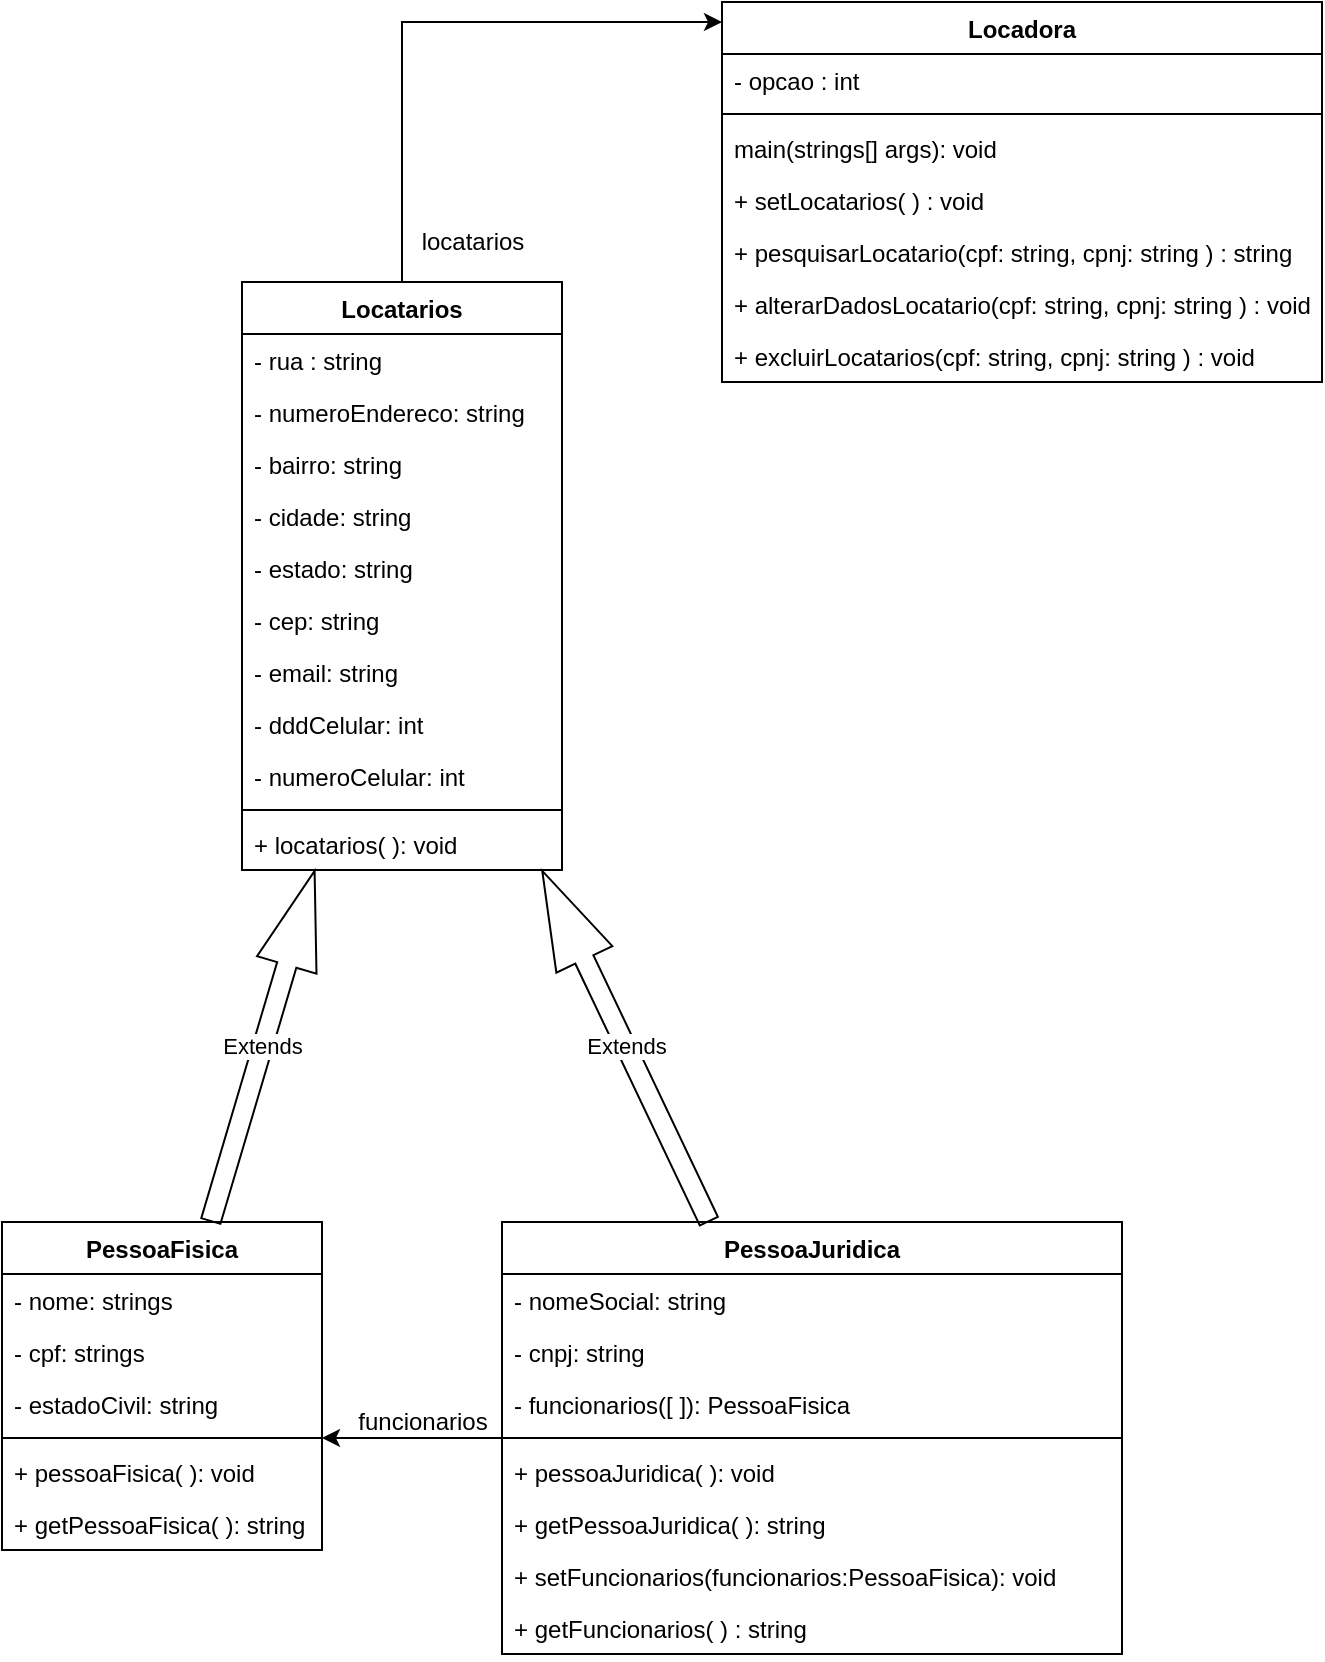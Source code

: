 <mxfile version="17.1.3" type="github">
  <diagram id="DYdMjbbue87P6Itl6-tM" name="Page-1">
    <mxGraphModel dx="1483" dy="484" grid="1" gridSize="10" guides="1" tooltips="1" connect="1" arrows="1" fold="1" page="1" pageScale="1" pageWidth="827" pageHeight="1169" math="0" shadow="0">
      <root>
        <mxCell id="0" />
        <mxCell id="1" parent="0" />
        <mxCell id="17DwHin3U5vWT7smk47m-1" value="Locadora" style="swimlane;fontStyle=1;align=center;verticalAlign=top;childLayout=stackLayout;horizontal=1;startSize=26;horizontalStack=0;resizeParent=1;resizeParentMax=0;resizeLast=0;collapsible=1;marginBottom=0;" parent="1" vertex="1">
          <mxGeometry x="320" y="20" width="300" height="190" as="geometry" />
        </mxCell>
        <mxCell id="17DwHin3U5vWT7smk47m-2" value="- opcao : int" style="text;strokeColor=none;fillColor=none;align=left;verticalAlign=top;spacingLeft=4;spacingRight=4;overflow=hidden;rotatable=0;points=[[0,0.5],[1,0.5]];portConstraint=eastwest;" parent="17DwHin3U5vWT7smk47m-1" vertex="1">
          <mxGeometry y="26" width="300" height="26" as="geometry" />
        </mxCell>
        <mxCell id="17DwHin3U5vWT7smk47m-3" value="" style="line;strokeWidth=1;fillColor=none;align=left;verticalAlign=middle;spacingTop=-1;spacingLeft=3;spacingRight=3;rotatable=0;labelPosition=right;points=[];portConstraint=eastwest;" parent="17DwHin3U5vWT7smk47m-1" vertex="1">
          <mxGeometry y="52" width="300" height="8" as="geometry" />
        </mxCell>
        <mxCell id="17DwHin3U5vWT7smk47m-4" value="main(strings[] args): void" style="text;strokeColor=none;fillColor=none;align=left;verticalAlign=top;spacingLeft=4;spacingRight=4;overflow=hidden;rotatable=0;points=[[0,0.5],[1,0.5]];portConstraint=eastwest;" parent="17DwHin3U5vWT7smk47m-1" vertex="1">
          <mxGeometry y="60" width="300" height="26" as="geometry" />
        </mxCell>
        <mxCell id="23WdemEhtOeINSBTlN_h-43" value="+ setLocatarios( ) : void" style="text;strokeColor=none;fillColor=none;align=left;verticalAlign=top;spacingLeft=4;spacingRight=4;overflow=hidden;rotatable=0;points=[[0,0.5],[1,0.5]];portConstraint=eastwest;" vertex="1" parent="17DwHin3U5vWT7smk47m-1">
          <mxGeometry y="86" width="300" height="26" as="geometry" />
        </mxCell>
        <mxCell id="23WdemEhtOeINSBTlN_h-44" value="+ pesquisarLocatario(cpf: string, cpnj: string ) : string" style="text;strokeColor=none;fillColor=none;align=left;verticalAlign=top;spacingLeft=4;spacingRight=4;overflow=hidden;rotatable=0;points=[[0,0.5],[1,0.5]];portConstraint=eastwest;" vertex="1" parent="17DwHin3U5vWT7smk47m-1">
          <mxGeometry y="112" width="300" height="26" as="geometry" />
        </mxCell>
        <mxCell id="23WdemEhtOeINSBTlN_h-46" value="+ alterarDadosLocatario(cpf: string, cpnj: string ) : void" style="text;strokeColor=none;fillColor=none;align=left;verticalAlign=top;spacingLeft=4;spacingRight=4;overflow=hidden;rotatable=0;points=[[0,0.5],[1,0.5]];portConstraint=eastwest;" vertex="1" parent="17DwHin3U5vWT7smk47m-1">
          <mxGeometry y="138" width="300" height="26" as="geometry" />
        </mxCell>
        <mxCell id="23WdemEhtOeINSBTlN_h-47" value="+ excluirLocatarios(cpf: string, cpnj: string ) : void" style="text;strokeColor=none;fillColor=none;align=left;verticalAlign=top;spacingLeft=4;spacingRight=4;overflow=hidden;rotatable=0;points=[[0,0.5],[1,0.5]];portConstraint=eastwest;" vertex="1" parent="17DwHin3U5vWT7smk47m-1">
          <mxGeometry y="164" width="300" height="26" as="geometry" />
        </mxCell>
        <mxCell id="23WdemEhtOeINSBTlN_h-23" style="edgeStyle=orthogonalEdgeStyle;rounded=0;orthogonalLoop=1;jettySize=auto;html=1;exitX=0.5;exitY=0;exitDx=0;exitDy=0;" edge="1" parent="1" source="23WdemEhtOeINSBTlN_h-1" target="17DwHin3U5vWT7smk47m-1">
          <mxGeometry relative="1" as="geometry">
            <mxPoint x="310" y="40" as="targetPoint" />
            <Array as="points">
              <mxPoint x="160" y="30" />
            </Array>
          </mxGeometry>
        </mxCell>
        <mxCell id="23WdemEhtOeINSBTlN_h-1" value="Locatarios" style="swimlane;fontStyle=1;align=center;verticalAlign=top;childLayout=stackLayout;horizontal=1;startSize=26;horizontalStack=0;resizeParent=1;resizeParentMax=0;resizeLast=0;collapsible=1;marginBottom=0;" vertex="1" parent="1">
          <mxGeometry x="80" y="160" width="160" height="294" as="geometry" />
        </mxCell>
        <mxCell id="23WdemEhtOeINSBTlN_h-2" value="- rua : string" style="text;strokeColor=none;fillColor=none;align=left;verticalAlign=top;spacingLeft=4;spacingRight=4;overflow=hidden;rotatable=0;points=[[0,0.5],[1,0.5]];portConstraint=eastwest;" vertex="1" parent="23WdemEhtOeINSBTlN_h-1">
          <mxGeometry y="26" width="160" height="26" as="geometry" />
        </mxCell>
        <mxCell id="23WdemEhtOeINSBTlN_h-14" value="- numeroEndereco: string" style="text;strokeColor=none;fillColor=none;align=left;verticalAlign=top;spacingLeft=4;spacingRight=4;overflow=hidden;rotatable=0;points=[[0,0.5],[1,0.5]];portConstraint=eastwest;" vertex="1" parent="23WdemEhtOeINSBTlN_h-1">
          <mxGeometry y="52" width="160" height="26" as="geometry" />
        </mxCell>
        <mxCell id="23WdemEhtOeINSBTlN_h-15" value="- bairro: string" style="text;strokeColor=none;fillColor=none;align=left;verticalAlign=top;spacingLeft=4;spacingRight=4;overflow=hidden;rotatable=0;points=[[0,0.5],[1,0.5]];portConstraint=eastwest;" vertex="1" parent="23WdemEhtOeINSBTlN_h-1">
          <mxGeometry y="78" width="160" height="26" as="geometry" />
        </mxCell>
        <mxCell id="23WdemEhtOeINSBTlN_h-16" value="- cidade: string" style="text;strokeColor=none;fillColor=none;align=left;verticalAlign=top;spacingLeft=4;spacingRight=4;overflow=hidden;rotatable=0;points=[[0,0.5],[1,0.5]];portConstraint=eastwest;" vertex="1" parent="23WdemEhtOeINSBTlN_h-1">
          <mxGeometry y="104" width="160" height="26" as="geometry" />
        </mxCell>
        <mxCell id="23WdemEhtOeINSBTlN_h-17" value="- estado: string" style="text;strokeColor=none;fillColor=none;align=left;verticalAlign=top;spacingLeft=4;spacingRight=4;overflow=hidden;rotatable=0;points=[[0,0.5],[1,0.5]];portConstraint=eastwest;" vertex="1" parent="23WdemEhtOeINSBTlN_h-1">
          <mxGeometry y="130" width="160" height="26" as="geometry" />
        </mxCell>
        <mxCell id="23WdemEhtOeINSBTlN_h-18" value="- cep: string" style="text;strokeColor=none;fillColor=none;align=left;verticalAlign=top;spacingLeft=4;spacingRight=4;overflow=hidden;rotatable=0;points=[[0,0.5],[1,0.5]];portConstraint=eastwest;" vertex="1" parent="23WdemEhtOeINSBTlN_h-1">
          <mxGeometry y="156" width="160" height="26" as="geometry" />
        </mxCell>
        <mxCell id="23WdemEhtOeINSBTlN_h-19" value="- email: string" style="text;strokeColor=none;fillColor=none;align=left;verticalAlign=top;spacingLeft=4;spacingRight=4;overflow=hidden;rotatable=0;points=[[0,0.5],[1,0.5]];portConstraint=eastwest;" vertex="1" parent="23WdemEhtOeINSBTlN_h-1">
          <mxGeometry y="182" width="160" height="26" as="geometry" />
        </mxCell>
        <mxCell id="23WdemEhtOeINSBTlN_h-20" value="- dddCelular: int " style="text;strokeColor=none;fillColor=none;align=left;verticalAlign=top;spacingLeft=4;spacingRight=4;overflow=hidden;rotatable=0;points=[[0,0.5],[1,0.5]];portConstraint=eastwest;" vertex="1" parent="23WdemEhtOeINSBTlN_h-1">
          <mxGeometry y="208" width="160" height="26" as="geometry" />
        </mxCell>
        <mxCell id="23WdemEhtOeINSBTlN_h-21" value="- numeroCelular: int" style="text;strokeColor=none;fillColor=none;align=left;verticalAlign=top;spacingLeft=4;spacingRight=4;overflow=hidden;rotatable=0;points=[[0,0.5],[1,0.5]];portConstraint=eastwest;" vertex="1" parent="23WdemEhtOeINSBTlN_h-1">
          <mxGeometry y="234" width="160" height="26" as="geometry" />
        </mxCell>
        <mxCell id="23WdemEhtOeINSBTlN_h-3" value="" style="line;strokeWidth=1;fillColor=none;align=left;verticalAlign=middle;spacingTop=-1;spacingLeft=3;spacingRight=3;rotatable=0;labelPosition=right;points=[];portConstraint=eastwest;" vertex="1" parent="23WdemEhtOeINSBTlN_h-1">
          <mxGeometry y="260" width="160" height="8" as="geometry" />
        </mxCell>
        <mxCell id="23WdemEhtOeINSBTlN_h-4" value="+ locatarios( ): void" style="text;strokeColor=none;fillColor=none;align=left;verticalAlign=top;spacingLeft=4;spacingRight=4;overflow=hidden;rotatable=0;points=[[0,0.5],[1,0.5]];portConstraint=eastwest;" vertex="1" parent="23WdemEhtOeINSBTlN_h-1">
          <mxGeometry y="268" width="160" height="26" as="geometry" />
        </mxCell>
        <mxCell id="23WdemEhtOeINSBTlN_h-5" value="PessoaFisica" style="swimlane;fontStyle=1;align=center;verticalAlign=top;childLayout=stackLayout;horizontal=1;startSize=26;horizontalStack=0;resizeParent=1;resizeParentMax=0;resizeLast=0;collapsible=1;marginBottom=0;" vertex="1" parent="1">
          <mxGeometry x="-40" y="630" width="160" height="164" as="geometry" />
        </mxCell>
        <mxCell id="23WdemEhtOeINSBTlN_h-6" value="- nome: strings" style="text;strokeColor=none;fillColor=none;align=left;verticalAlign=top;spacingLeft=4;spacingRight=4;overflow=hidden;rotatable=0;points=[[0,0.5],[1,0.5]];portConstraint=eastwest;" vertex="1" parent="23WdemEhtOeINSBTlN_h-5">
          <mxGeometry y="26" width="160" height="26" as="geometry" />
        </mxCell>
        <mxCell id="23WdemEhtOeINSBTlN_h-28" value="- cpf: strings" style="text;strokeColor=none;fillColor=none;align=left;verticalAlign=top;spacingLeft=4;spacingRight=4;overflow=hidden;rotatable=0;points=[[0,0.5],[1,0.5]];portConstraint=eastwest;" vertex="1" parent="23WdemEhtOeINSBTlN_h-5">
          <mxGeometry y="52" width="160" height="26" as="geometry" />
        </mxCell>
        <mxCell id="23WdemEhtOeINSBTlN_h-29" value="- estadoCivil: string" style="text;strokeColor=none;fillColor=none;align=left;verticalAlign=top;spacingLeft=4;spacingRight=4;overflow=hidden;rotatable=0;points=[[0,0.5],[1,0.5]];portConstraint=eastwest;" vertex="1" parent="23WdemEhtOeINSBTlN_h-5">
          <mxGeometry y="78" width="160" height="26" as="geometry" />
        </mxCell>
        <mxCell id="23WdemEhtOeINSBTlN_h-7" value="" style="line;strokeWidth=1;fillColor=none;align=left;verticalAlign=middle;spacingTop=-1;spacingLeft=3;spacingRight=3;rotatable=0;labelPosition=right;points=[];portConstraint=eastwest;" vertex="1" parent="23WdemEhtOeINSBTlN_h-5">
          <mxGeometry y="104" width="160" height="8" as="geometry" />
        </mxCell>
        <mxCell id="23WdemEhtOeINSBTlN_h-8" value="+ pessoaFisica( ): void" style="text;strokeColor=none;fillColor=none;align=left;verticalAlign=top;spacingLeft=4;spacingRight=4;overflow=hidden;rotatable=0;points=[[0,0.5],[1,0.5]];portConstraint=eastwest;" vertex="1" parent="23WdemEhtOeINSBTlN_h-5">
          <mxGeometry y="112" width="160" height="26" as="geometry" />
        </mxCell>
        <mxCell id="23WdemEhtOeINSBTlN_h-33" value="+ getPessoaFisica( ): string" style="text;strokeColor=none;fillColor=none;align=left;verticalAlign=top;spacingLeft=4;spacingRight=4;overflow=hidden;rotatable=0;points=[[0,0.5],[1,0.5]];portConstraint=eastwest;" vertex="1" parent="23WdemEhtOeINSBTlN_h-5">
          <mxGeometry y="138" width="160" height="26" as="geometry" />
        </mxCell>
        <mxCell id="23WdemEhtOeINSBTlN_h-39" style="edgeStyle=orthogonalEdgeStyle;rounded=0;orthogonalLoop=1;jettySize=auto;html=1;" edge="1" parent="1" source="23WdemEhtOeINSBTlN_h-9" target="23WdemEhtOeINSBTlN_h-5">
          <mxGeometry relative="1" as="geometry">
            <Array as="points">
              <mxPoint x="140" y="738" />
              <mxPoint x="140" y="738" />
            </Array>
          </mxGeometry>
        </mxCell>
        <mxCell id="23WdemEhtOeINSBTlN_h-9" value="PessoaJuridica" style="swimlane;fontStyle=1;align=center;verticalAlign=top;childLayout=stackLayout;horizontal=1;startSize=26;horizontalStack=0;resizeParent=1;resizeParentMax=0;resizeLast=0;collapsible=1;marginBottom=0;" vertex="1" parent="1">
          <mxGeometry x="210" y="630" width="310" height="216" as="geometry" />
        </mxCell>
        <mxCell id="23WdemEhtOeINSBTlN_h-10" value="- nomeSocial: string" style="text;strokeColor=none;fillColor=none;align=left;verticalAlign=top;spacingLeft=4;spacingRight=4;overflow=hidden;rotatable=0;points=[[0,0.5],[1,0.5]];portConstraint=eastwest;" vertex="1" parent="23WdemEhtOeINSBTlN_h-9">
          <mxGeometry y="26" width="310" height="26" as="geometry" />
        </mxCell>
        <mxCell id="23WdemEhtOeINSBTlN_h-30" value="- cnpj: string" style="text;strokeColor=none;fillColor=none;align=left;verticalAlign=top;spacingLeft=4;spacingRight=4;overflow=hidden;rotatable=0;points=[[0,0.5],[1,0.5]];portConstraint=eastwest;" vertex="1" parent="23WdemEhtOeINSBTlN_h-9">
          <mxGeometry y="52" width="310" height="26" as="geometry" />
        </mxCell>
        <mxCell id="23WdemEhtOeINSBTlN_h-31" value="- funcionarios([ ]): PessoaFisica" style="text;strokeColor=none;fillColor=none;align=left;verticalAlign=top;spacingLeft=4;spacingRight=4;overflow=hidden;rotatable=0;points=[[0,0.5],[1,0.5]];portConstraint=eastwest;" vertex="1" parent="23WdemEhtOeINSBTlN_h-9">
          <mxGeometry y="78" width="310" height="26" as="geometry" />
        </mxCell>
        <mxCell id="23WdemEhtOeINSBTlN_h-11" value="" style="line;strokeWidth=1;fillColor=none;align=left;verticalAlign=middle;spacingTop=-1;spacingLeft=3;spacingRight=3;rotatable=0;labelPosition=right;points=[];portConstraint=eastwest;" vertex="1" parent="23WdemEhtOeINSBTlN_h-9">
          <mxGeometry y="104" width="310" height="8" as="geometry" />
        </mxCell>
        <mxCell id="23WdemEhtOeINSBTlN_h-12" value="+ pessoaJuridica( ): void" style="text;strokeColor=none;fillColor=none;align=left;verticalAlign=top;spacingLeft=4;spacingRight=4;overflow=hidden;rotatable=0;points=[[0,0.5],[1,0.5]];portConstraint=eastwest;" vertex="1" parent="23WdemEhtOeINSBTlN_h-9">
          <mxGeometry y="112" width="310" height="26" as="geometry" />
        </mxCell>
        <mxCell id="23WdemEhtOeINSBTlN_h-34" value="+ getPessoaJuridica( ): string" style="text;strokeColor=none;fillColor=none;align=left;verticalAlign=top;spacingLeft=4;spacingRight=4;overflow=hidden;rotatable=0;points=[[0,0.5],[1,0.5]];portConstraint=eastwest;" vertex="1" parent="23WdemEhtOeINSBTlN_h-9">
          <mxGeometry y="138" width="310" height="26" as="geometry" />
        </mxCell>
        <mxCell id="23WdemEhtOeINSBTlN_h-36" value="+ setFuncionarios(funcionarios:PessoaFisica): void" style="text;strokeColor=none;fillColor=none;align=left;verticalAlign=top;spacingLeft=4;spacingRight=4;overflow=hidden;rotatable=0;points=[[0,0.5],[1,0.5]];portConstraint=eastwest;" vertex="1" parent="23WdemEhtOeINSBTlN_h-9">
          <mxGeometry y="164" width="310" height="26" as="geometry" />
        </mxCell>
        <mxCell id="23WdemEhtOeINSBTlN_h-35" value="+ getFuncionarios( ) : string" style="text;strokeColor=none;fillColor=none;align=left;verticalAlign=top;spacingLeft=4;spacingRight=4;overflow=hidden;rotatable=0;points=[[0,0.5],[1,0.5]];portConstraint=eastwest;" vertex="1" parent="23WdemEhtOeINSBTlN_h-9">
          <mxGeometry y="190" width="310" height="26" as="geometry" />
        </mxCell>
        <mxCell id="23WdemEhtOeINSBTlN_h-24" value="locatarios" style="text;html=1;align=center;verticalAlign=middle;resizable=0;points=[];autosize=1;strokeColor=none;fillColor=none;" vertex="1" parent="1">
          <mxGeometry x="160" y="130" width="70" height="20" as="geometry" />
        </mxCell>
        <mxCell id="23WdemEhtOeINSBTlN_h-26" value="Extends" style="endArrow=block;endSize=16;endFill=0;html=1;rounded=0;shape=flexArrow;" edge="1" parent="1" source="23WdemEhtOeINSBTlN_h-5" target="23WdemEhtOeINSBTlN_h-1">
          <mxGeometry width="160" relative="1" as="geometry">
            <mxPoint x="200" y="560" as="sourcePoint" />
            <mxPoint x="360" y="560" as="targetPoint" />
          </mxGeometry>
        </mxCell>
        <mxCell id="23WdemEhtOeINSBTlN_h-27" value="Extends" style="endArrow=block;endSize=16;endFill=0;html=1;rounded=0;shape=flexArrow;" edge="1" parent="1" source="23WdemEhtOeINSBTlN_h-9" target="23WdemEhtOeINSBTlN_h-1">
          <mxGeometry width="160" relative="1" as="geometry">
            <mxPoint x="200" y="450" as="sourcePoint" />
            <mxPoint x="360" y="450" as="targetPoint" />
          </mxGeometry>
        </mxCell>
        <mxCell id="23WdemEhtOeINSBTlN_h-40" value="funcionarios&lt;br&gt;" style="text;html=1;align=center;verticalAlign=middle;resizable=0;points=[];autosize=1;strokeColor=none;fillColor=none;" vertex="1" parent="1">
          <mxGeometry x="130" y="720" width="80" height="20" as="geometry" />
        </mxCell>
      </root>
    </mxGraphModel>
  </diagram>
</mxfile>
